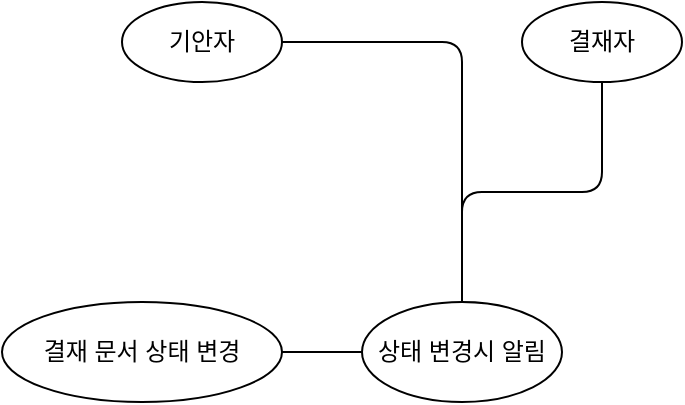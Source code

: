 <mxfile version="26.0.16">
  <diagram id="_KtzjUqYgLREeJEgD00c" name="페이지-1">
    <mxGraphModel dx="734" dy="428" grid="1" gridSize="10" guides="1" tooltips="1" connect="1" arrows="1" fold="1" page="1" pageScale="1" pageWidth="827" pageHeight="1169" math="0" shadow="0">
      <root>
        <mxCell id="0" />
        <mxCell id="1" parent="0" />
        <mxCell id="2" value="기안자" style="ellipse;whiteSpace=wrap;html=1;" parent="1" vertex="1">
          <mxGeometry x="100" y="50" width="80" height="40" as="geometry" />
        </mxCell>
        <mxCell id="3" value="결재자" style="ellipse;whiteSpace=wrap;html=1;" parent="1" vertex="1">
          <mxGeometry x="300" y="50" width="80" height="40" as="geometry" />
        </mxCell>
        <mxCell id="4" value="상태 변경시 알림" style="ellipse;whiteSpace=wrap;html=1;" parent="1" vertex="1">
          <mxGeometry x="220" y="200" width="100" height="50" as="geometry" />
        </mxCell>
        <mxCell id="5" style="edgeStyle=orthogonalEdgeStyle;endArrow=none;" parent="1" source="2" target="4" edge="1">
          <mxGeometry width="50" height="50" relative="1" as="geometry" />
        </mxCell>
        <mxCell id="6" style="edgeStyle=orthogonalEdgeStyle;endArrow=none;" parent="1" source="3" target="4" edge="1">
          <mxGeometry width="50" height="50" relative="1" as="geometry" />
        </mxCell>
        <mxCell id="9nx6gWusTN8vkTKjiZlL-6" value="결재 문서 상태 변경" style="ellipse;whiteSpace=wrap;html=1;" vertex="1" parent="1">
          <mxGeometry x="40" y="200" width="140" height="50" as="geometry" />
        </mxCell>
        <mxCell id="9nx6gWusTN8vkTKjiZlL-7" value="" style="endArrow=none;html=1;rounded=0;exitX=1;exitY=0.5;exitDx=0;exitDy=0;entryX=0;entryY=0.5;entryDx=0;entryDy=0;" edge="1" parent="1" source="9nx6gWusTN8vkTKjiZlL-6" target="4">
          <mxGeometry width="50" height="50" relative="1" as="geometry">
            <mxPoint x="190" y="260" as="sourcePoint" />
            <mxPoint x="240" y="210" as="targetPoint" />
          </mxGeometry>
        </mxCell>
      </root>
    </mxGraphModel>
  </diagram>
</mxfile>
